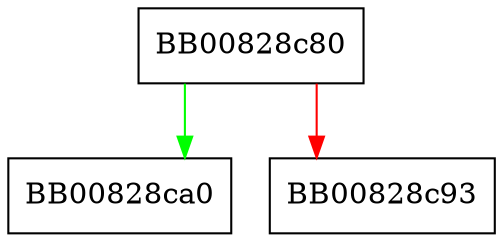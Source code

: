 digraph ossl_err_load_PKCS7_strings {
  node [shape="box"];
  graph [splines=ortho];
  BB00828c80 -> BB00828ca0 [color="green"];
  BB00828c80 -> BB00828c93 [color="red"];
}